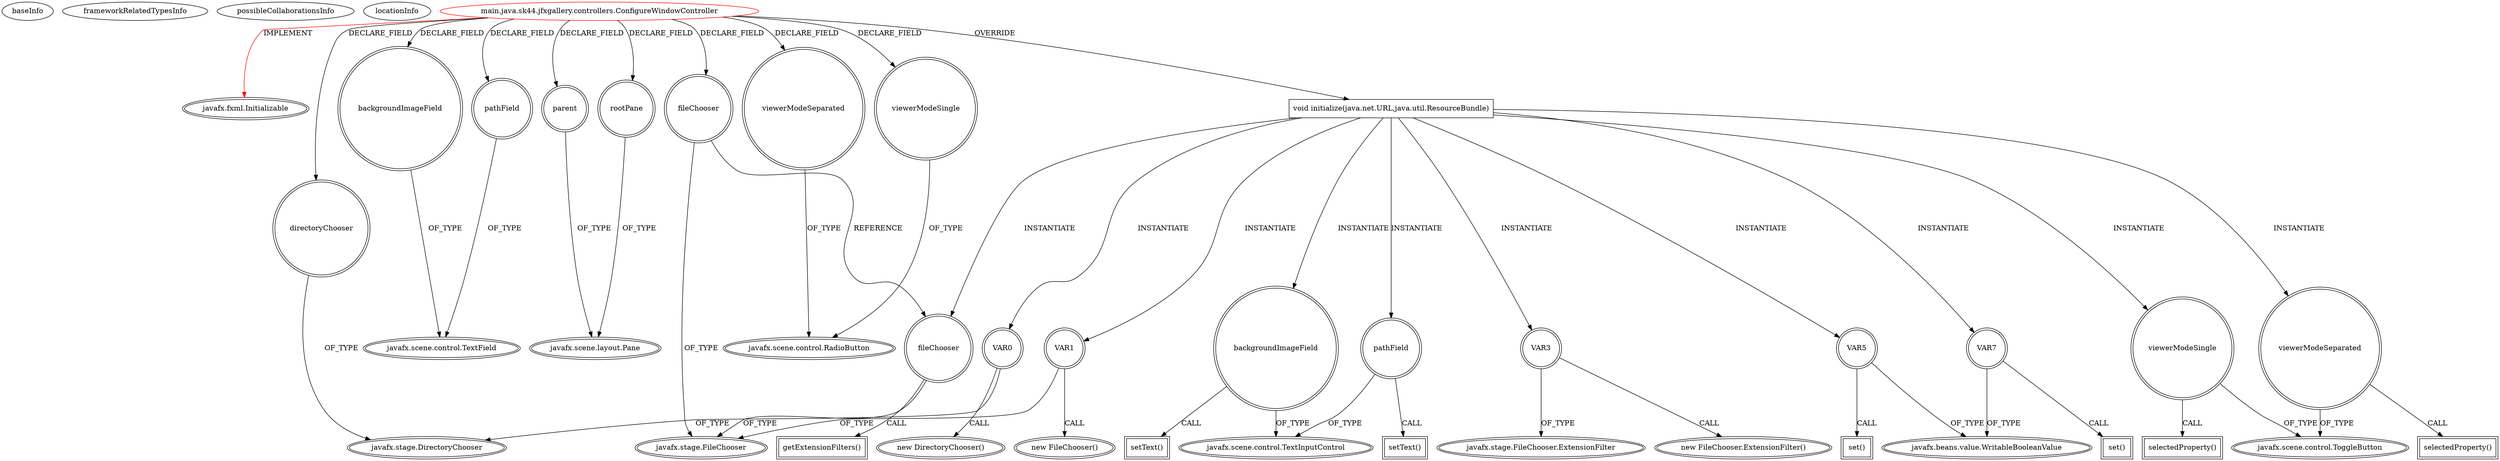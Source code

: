 digraph {
baseInfo[graphId=4198,category="extension_graph",isAnonymous=false,possibleRelation=false]
frameworkRelatedTypesInfo[0="javafx.fxml.Initializable"]
possibleCollaborationsInfo[]
locationInfo[projectName="sk44-javafx-gallery",filePath="/sk44-javafx-gallery/javafx-gallery-master/src/main/java/sk44/jfxgallery/controllers/ConfigureWindowController.java",contextSignature="ConfigureWindowController",graphId="4198"]
0[label="main.java.sk44.jfxgallery.controllers.ConfigureWindowController",vertexType="ROOT_CLIENT_CLASS_DECLARATION",isFrameworkType=false,color=red]
1[label="javafx.fxml.Initializable",vertexType="FRAMEWORK_INTERFACE_TYPE",isFrameworkType=true,peripheries=2]
2[label="backgroundImageField",vertexType="FIELD_DECLARATION",isFrameworkType=true,peripheries=2,shape=circle]
3[label="javafx.scene.control.TextField",vertexType="FRAMEWORK_CLASS_TYPE",isFrameworkType=true,peripheries=2]
4[label="directoryChooser",vertexType="FIELD_DECLARATION",isFrameworkType=true,peripheries=2,shape=circle]
5[label="javafx.stage.DirectoryChooser",vertexType="FRAMEWORK_CLASS_TYPE",isFrameworkType=true,peripheries=2]
6[label="fileChooser",vertexType="FIELD_DECLARATION",isFrameworkType=true,peripheries=2,shape=circle]
7[label="javafx.stage.FileChooser",vertexType="FRAMEWORK_CLASS_TYPE",isFrameworkType=true,peripheries=2]
8[label="parent",vertexType="FIELD_DECLARATION",isFrameworkType=true,peripheries=2,shape=circle]
9[label="javafx.scene.layout.Pane",vertexType="FRAMEWORK_CLASS_TYPE",isFrameworkType=true,peripheries=2]
10[label="pathField",vertexType="FIELD_DECLARATION",isFrameworkType=true,peripheries=2,shape=circle]
12[label="rootPane",vertexType="FIELD_DECLARATION",isFrameworkType=true,peripheries=2,shape=circle]
14[label="viewerModeSeparated",vertexType="FIELD_DECLARATION",isFrameworkType=true,peripheries=2,shape=circle]
15[label="javafx.scene.control.RadioButton",vertexType="FRAMEWORK_CLASS_TYPE",isFrameworkType=true,peripheries=2]
16[label="viewerModeSingle",vertexType="FIELD_DECLARATION",isFrameworkType=true,peripheries=2,shape=circle]
18[label="void initialize(java.net.URL,java.util.ResourceBundle)",vertexType="OVERRIDING_METHOD_DECLARATION",isFrameworkType=false,shape=box]
20[label="VAR0",vertexType="VARIABLE_EXPRESION",isFrameworkType=true,peripheries=2,shape=circle]
19[label="new DirectoryChooser()",vertexType="CONSTRUCTOR_CALL",isFrameworkType=true,peripheries=2]
23[label="VAR1",vertexType="VARIABLE_EXPRESION",isFrameworkType=true,peripheries=2,shape=circle]
22[label="new FileChooser()",vertexType="CONSTRUCTOR_CALL",isFrameworkType=true,peripheries=2]
25[label="fileChooser",vertexType="VARIABLE_EXPRESION",isFrameworkType=true,peripheries=2,shape=circle]
26[label="getExtensionFilters()",vertexType="INSIDE_CALL",isFrameworkType=true,peripheries=2,shape=box]
29[label="VAR3",vertexType="VARIABLE_EXPRESION",isFrameworkType=true,peripheries=2,shape=circle]
30[label="javafx.stage.FileChooser.ExtensionFilter",vertexType="FRAMEWORK_CLASS_TYPE",isFrameworkType=true,peripheries=2]
28[label="new FileChooser.ExtensionFilter()",vertexType="CONSTRUCTOR_CALL",isFrameworkType=true,peripheries=2]
31[label="pathField",vertexType="VARIABLE_EXPRESION",isFrameworkType=true,peripheries=2,shape=circle]
33[label="javafx.scene.control.TextInputControl",vertexType="FRAMEWORK_CLASS_TYPE",isFrameworkType=true,peripheries=2]
32[label="setText()",vertexType="INSIDE_CALL",isFrameworkType=true,peripheries=2,shape=box]
34[label="VAR5",vertexType="VARIABLE_EXPRESION",isFrameworkType=true,peripheries=2,shape=circle]
36[label="javafx.beans.value.WritableBooleanValue",vertexType="FRAMEWORK_INTERFACE_TYPE",isFrameworkType=true,peripheries=2]
35[label="set()",vertexType="INSIDE_CALL",isFrameworkType=true,peripheries=2,shape=box]
37[label="viewerModeSingle",vertexType="VARIABLE_EXPRESION",isFrameworkType=true,peripheries=2,shape=circle]
39[label="javafx.scene.control.ToggleButton",vertexType="FRAMEWORK_CLASS_TYPE",isFrameworkType=true,peripheries=2]
38[label="selectedProperty()",vertexType="INSIDE_CALL",isFrameworkType=true,peripheries=2,shape=box]
40[label="VAR7",vertexType="VARIABLE_EXPRESION",isFrameworkType=true,peripheries=2,shape=circle]
41[label="set()",vertexType="INSIDE_CALL",isFrameworkType=true,peripheries=2,shape=box]
43[label="viewerModeSeparated",vertexType="VARIABLE_EXPRESION",isFrameworkType=true,peripheries=2,shape=circle]
44[label="selectedProperty()",vertexType="INSIDE_CALL",isFrameworkType=true,peripheries=2,shape=box]
46[label="backgroundImageField",vertexType="VARIABLE_EXPRESION",isFrameworkType=true,peripheries=2,shape=circle]
47[label="setText()",vertexType="INSIDE_CALL",isFrameworkType=true,peripheries=2,shape=box]
0->1[label="IMPLEMENT",color=red]
0->2[label="DECLARE_FIELD"]
2->3[label="OF_TYPE"]
0->4[label="DECLARE_FIELD"]
4->5[label="OF_TYPE"]
0->6[label="DECLARE_FIELD"]
6->7[label="OF_TYPE"]
0->8[label="DECLARE_FIELD"]
8->9[label="OF_TYPE"]
0->10[label="DECLARE_FIELD"]
10->3[label="OF_TYPE"]
0->12[label="DECLARE_FIELD"]
12->9[label="OF_TYPE"]
0->14[label="DECLARE_FIELD"]
14->15[label="OF_TYPE"]
0->16[label="DECLARE_FIELD"]
16->15[label="OF_TYPE"]
0->18[label="OVERRIDE"]
18->20[label="INSTANTIATE"]
20->5[label="OF_TYPE"]
20->19[label="CALL"]
18->23[label="INSTANTIATE"]
23->7[label="OF_TYPE"]
23->22[label="CALL"]
18->25[label="INSTANTIATE"]
6->25[label="REFERENCE"]
25->7[label="OF_TYPE"]
25->26[label="CALL"]
18->29[label="INSTANTIATE"]
29->30[label="OF_TYPE"]
29->28[label="CALL"]
18->31[label="INSTANTIATE"]
31->33[label="OF_TYPE"]
31->32[label="CALL"]
18->34[label="INSTANTIATE"]
34->36[label="OF_TYPE"]
34->35[label="CALL"]
18->37[label="INSTANTIATE"]
37->39[label="OF_TYPE"]
37->38[label="CALL"]
18->40[label="INSTANTIATE"]
40->36[label="OF_TYPE"]
40->41[label="CALL"]
18->43[label="INSTANTIATE"]
43->39[label="OF_TYPE"]
43->44[label="CALL"]
18->46[label="INSTANTIATE"]
46->33[label="OF_TYPE"]
46->47[label="CALL"]
}
